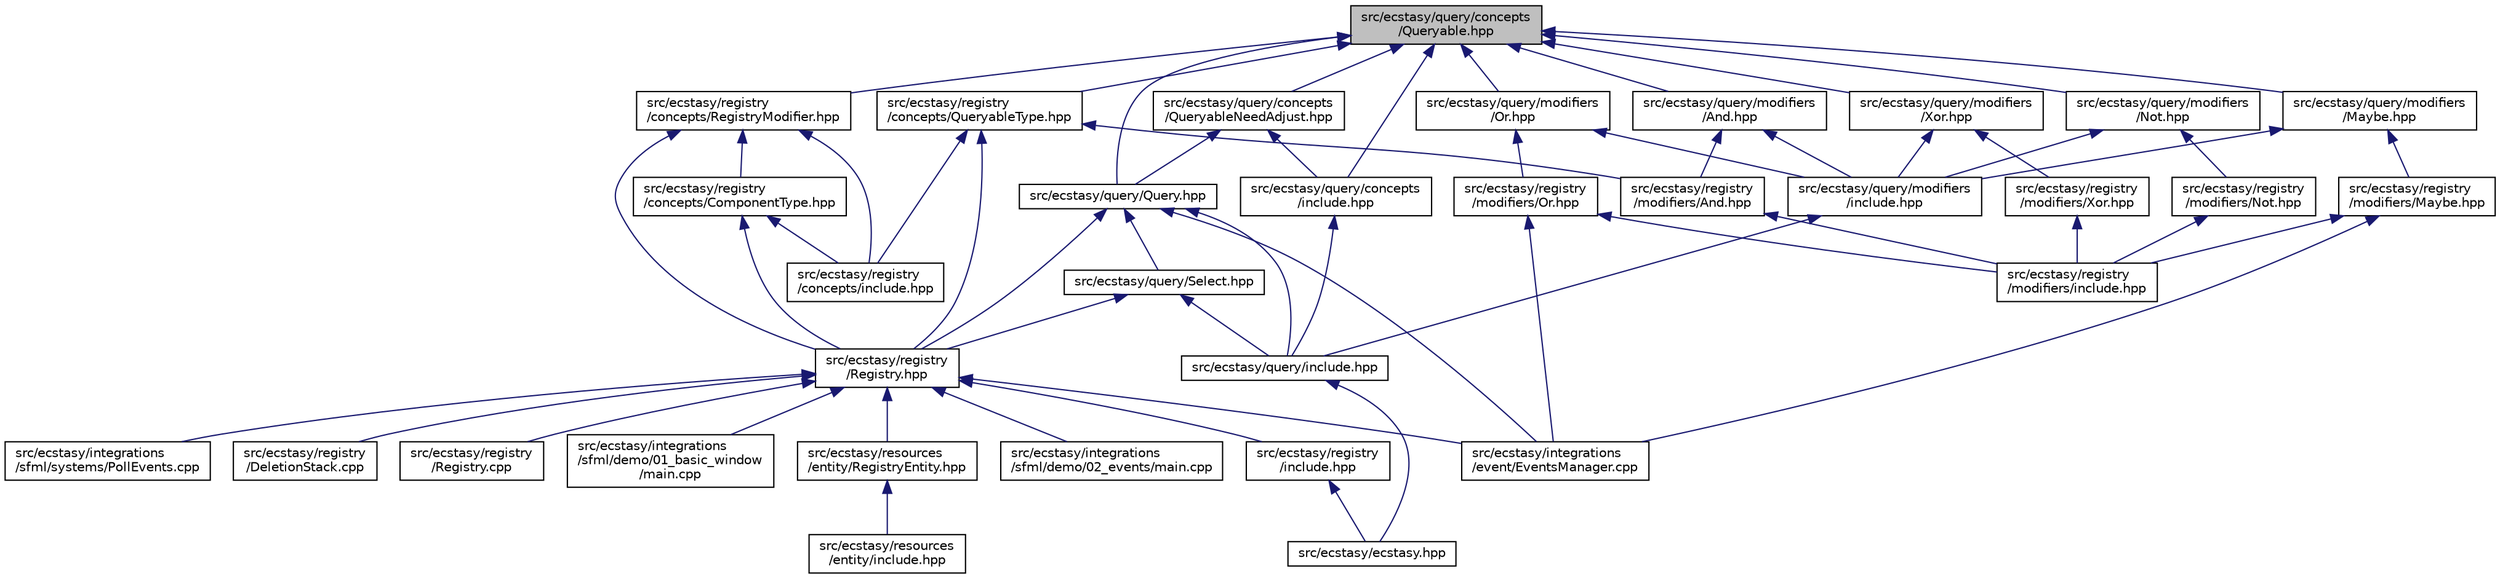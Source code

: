 digraph "src/ecstasy/query/concepts/Queryable.hpp"
{
 // LATEX_PDF_SIZE
  edge [fontname="Helvetica",fontsize="10",labelfontname="Helvetica",labelfontsize="10"];
  node [fontname="Helvetica",fontsize="10",shape=record];
  Node1 [label="src/ecstasy/query/concepts\l/Queryable.hpp",height=0.2,width=0.4,color="black", fillcolor="grey75", style="filled", fontcolor="black",tooltip=" "];
  Node1 -> Node2 [dir="back",color="midnightblue",fontsize="10",style="solid",fontname="Helvetica"];
  Node2 [label="src/ecstasy/query/Query.hpp",height=0.2,width=0.4,color="black", fillcolor="white", style="filled",URL="$_query_8hpp.html",tooltip=" "];
  Node2 -> Node3 [dir="back",color="midnightblue",fontsize="10",style="solid",fontname="Helvetica"];
  Node3 [label="src/ecstasy/query/include.hpp",height=0.2,width=0.4,color="black", fillcolor="white", style="filled",URL="$query_2include_8hpp.html",tooltip=" "];
  Node3 -> Node4 [dir="back",color="midnightblue",fontsize="10",style="solid",fontname="Helvetica"];
  Node4 [label="src/ecstasy/ecstasy.hpp",height=0.2,width=0.4,color="black", fillcolor="white", style="filled",URL="$ecstasy_8hpp.html",tooltip=" "];
  Node2 -> Node5 [dir="back",color="midnightblue",fontsize="10",style="solid",fontname="Helvetica"];
  Node5 [label="src/ecstasy/query/Select.hpp",height=0.2,width=0.4,color="black", fillcolor="white", style="filled",URL="$_select_8hpp.html",tooltip=" "];
  Node5 -> Node3 [dir="back",color="midnightblue",fontsize="10",style="solid",fontname="Helvetica"];
  Node5 -> Node6 [dir="back",color="midnightblue",fontsize="10",style="solid",fontname="Helvetica"];
  Node6 [label="src/ecstasy/registry\l/Registry.hpp",height=0.2,width=0.4,color="black", fillcolor="white", style="filled",URL="$_registry_8hpp.html",tooltip=" "];
  Node6 -> Node7 [dir="back",color="midnightblue",fontsize="10",style="solid",fontname="Helvetica"];
  Node7 [label="src/ecstasy/registry\l/include.hpp",height=0.2,width=0.4,color="black", fillcolor="white", style="filled",URL="$registry_2include_8hpp.html",tooltip=" "];
  Node7 -> Node4 [dir="back",color="midnightblue",fontsize="10",style="solid",fontname="Helvetica"];
  Node6 -> Node8 [dir="back",color="midnightblue",fontsize="10",style="solid",fontname="Helvetica"];
  Node8 [label="src/ecstasy/integrations\l/event/EventsManager.cpp",height=0.2,width=0.4,color="black", fillcolor="white", style="filled",URL="$_events_manager_8cpp.html",tooltip=" "];
  Node6 -> Node9 [dir="back",color="midnightblue",fontsize="10",style="solid",fontname="Helvetica"];
  Node9 [label="src/ecstasy/integrations\l/sfml/demo/01_basic_window\l/main.cpp",height=0.2,width=0.4,color="black", fillcolor="white", style="filled",URL="$01__basic__window_2main_8cpp.html",tooltip=" "];
  Node6 -> Node10 [dir="back",color="midnightblue",fontsize="10",style="solid",fontname="Helvetica"];
  Node10 [label="src/ecstasy/integrations\l/sfml/demo/02_events/main.cpp",height=0.2,width=0.4,color="black", fillcolor="white", style="filled",URL="$02__events_2main_8cpp.html",tooltip=" "];
  Node6 -> Node11 [dir="back",color="midnightblue",fontsize="10",style="solid",fontname="Helvetica"];
  Node11 [label="src/ecstasy/integrations\l/sfml/systems/PollEvents.cpp",height=0.2,width=0.4,color="black", fillcolor="white", style="filled",URL="$_poll_events_8cpp.html",tooltip=" "];
  Node6 -> Node12 [dir="back",color="midnightblue",fontsize="10",style="solid",fontname="Helvetica"];
  Node12 [label="src/ecstasy/registry\l/DeletionStack.cpp",height=0.2,width=0.4,color="black", fillcolor="white", style="filled",URL="$_deletion_stack_8cpp.html",tooltip=" "];
  Node6 -> Node13 [dir="back",color="midnightblue",fontsize="10",style="solid",fontname="Helvetica"];
  Node13 [label="src/ecstasy/registry\l/Registry.cpp",height=0.2,width=0.4,color="black", fillcolor="white", style="filled",URL="$_registry_8cpp.html",tooltip=" "];
  Node6 -> Node14 [dir="back",color="midnightblue",fontsize="10",style="solid",fontname="Helvetica"];
  Node14 [label="src/ecstasy/resources\l/entity/RegistryEntity.hpp",height=0.2,width=0.4,color="black", fillcolor="white", style="filled",URL="$_registry_entity_8hpp.html",tooltip=" "];
  Node14 -> Node15 [dir="back",color="midnightblue",fontsize="10",style="solid",fontname="Helvetica"];
  Node15 [label="src/ecstasy/resources\l/entity/include.hpp",height=0.2,width=0.4,color="black", fillcolor="white", style="filled",URL="$resources_2entity_2include_8hpp.html",tooltip=" "];
  Node2 -> Node6 [dir="back",color="midnightblue",fontsize="10",style="solid",fontname="Helvetica"];
  Node2 -> Node8 [dir="back",color="midnightblue",fontsize="10",style="solid",fontname="Helvetica"];
  Node1 -> Node16 [dir="back",color="midnightblue",fontsize="10",style="solid",fontname="Helvetica"];
  Node16 [label="src/ecstasy/query/concepts\l/QueryableNeedAdjust.hpp",height=0.2,width=0.4,color="black", fillcolor="white", style="filled",URL="$_queryable_need_adjust_8hpp.html",tooltip=" "];
  Node16 -> Node2 [dir="back",color="midnightblue",fontsize="10",style="solid",fontname="Helvetica"];
  Node16 -> Node17 [dir="back",color="midnightblue",fontsize="10",style="solid",fontname="Helvetica"];
  Node17 [label="src/ecstasy/query/concepts\l/include.hpp",height=0.2,width=0.4,color="black", fillcolor="white", style="filled",URL="$query_2concepts_2include_8hpp.html",tooltip=" "];
  Node17 -> Node3 [dir="back",color="midnightblue",fontsize="10",style="solid",fontname="Helvetica"];
  Node1 -> Node17 [dir="back",color="midnightblue",fontsize="10",style="solid",fontname="Helvetica"];
  Node1 -> Node18 [dir="back",color="midnightblue",fontsize="10",style="solid",fontname="Helvetica"];
  Node18 [label="src/ecstasy/query/modifiers\l/And.hpp",height=0.2,width=0.4,color="black", fillcolor="white", style="filled",URL="$query_2modifiers_2_and_8hpp.html",tooltip=" "];
  Node18 -> Node19 [dir="back",color="midnightblue",fontsize="10",style="solid",fontname="Helvetica"];
  Node19 [label="src/ecstasy/query/modifiers\l/include.hpp",height=0.2,width=0.4,color="black", fillcolor="white", style="filled",URL="$query_2modifiers_2include_8hpp.html",tooltip=" "];
  Node19 -> Node3 [dir="back",color="midnightblue",fontsize="10",style="solid",fontname="Helvetica"];
  Node18 -> Node20 [dir="back",color="midnightblue",fontsize="10",style="solid",fontname="Helvetica"];
  Node20 [label="src/ecstasy/registry\l/modifiers/And.hpp",height=0.2,width=0.4,color="black", fillcolor="white", style="filled",URL="$registry_2modifiers_2_and_8hpp.html",tooltip=" "];
  Node20 -> Node21 [dir="back",color="midnightblue",fontsize="10",style="solid",fontname="Helvetica"];
  Node21 [label="src/ecstasy/registry\l/modifiers/include.hpp",height=0.2,width=0.4,color="black", fillcolor="white", style="filled",URL="$registry_2modifiers_2include_8hpp.html",tooltip=" "];
  Node1 -> Node22 [dir="back",color="midnightblue",fontsize="10",style="solid",fontname="Helvetica"];
  Node22 [label="src/ecstasy/query/modifiers\l/Maybe.hpp",height=0.2,width=0.4,color="black", fillcolor="white", style="filled",URL="$query_2modifiers_2_maybe_8hpp.html",tooltip=" "];
  Node22 -> Node19 [dir="back",color="midnightblue",fontsize="10",style="solid",fontname="Helvetica"];
  Node22 -> Node23 [dir="back",color="midnightblue",fontsize="10",style="solid",fontname="Helvetica"];
  Node23 [label="src/ecstasy/registry\l/modifiers/Maybe.hpp",height=0.2,width=0.4,color="black", fillcolor="white", style="filled",URL="$registry_2modifiers_2_maybe_8hpp.html",tooltip=" "];
  Node23 -> Node8 [dir="back",color="midnightblue",fontsize="10",style="solid",fontname="Helvetica"];
  Node23 -> Node21 [dir="back",color="midnightblue",fontsize="10",style="solid",fontname="Helvetica"];
  Node1 -> Node24 [dir="back",color="midnightblue",fontsize="10",style="solid",fontname="Helvetica"];
  Node24 [label="src/ecstasy/query/modifiers\l/Not.hpp",height=0.2,width=0.4,color="black", fillcolor="white", style="filled",URL="$query_2modifiers_2_not_8hpp.html",tooltip=" "];
  Node24 -> Node19 [dir="back",color="midnightblue",fontsize="10",style="solid",fontname="Helvetica"];
  Node24 -> Node25 [dir="back",color="midnightblue",fontsize="10",style="solid",fontname="Helvetica"];
  Node25 [label="src/ecstasy/registry\l/modifiers/Not.hpp",height=0.2,width=0.4,color="black", fillcolor="white", style="filled",URL="$registry_2modifiers_2_not_8hpp.html",tooltip=" "];
  Node25 -> Node21 [dir="back",color="midnightblue",fontsize="10",style="solid",fontname="Helvetica"];
  Node1 -> Node26 [dir="back",color="midnightblue",fontsize="10",style="solid",fontname="Helvetica"];
  Node26 [label="src/ecstasy/query/modifiers\l/Or.hpp",height=0.2,width=0.4,color="black", fillcolor="white", style="filled",URL="$query_2modifiers_2_or_8hpp.html",tooltip=" "];
  Node26 -> Node19 [dir="back",color="midnightblue",fontsize="10",style="solid",fontname="Helvetica"];
  Node26 -> Node27 [dir="back",color="midnightblue",fontsize="10",style="solid",fontname="Helvetica"];
  Node27 [label="src/ecstasy/registry\l/modifiers/Or.hpp",height=0.2,width=0.4,color="black", fillcolor="white", style="filled",URL="$registry_2modifiers_2_or_8hpp.html",tooltip=" "];
  Node27 -> Node8 [dir="back",color="midnightblue",fontsize="10",style="solid",fontname="Helvetica"];
  Node27 -> Node21 [dir="back",color="midnightblue",fontsize="10",style="solid",fontname="Helvetica"];
  Node1 -> Node28 [dir="back",color="midnightblue",fontsize="10",style="solid",fontname="Helvetica"];
  Node28 [label="src/ecstasy/query/modifiers\l/Xor.hpp",height=0.2,width=0.4,color="black", fillcolor="white", style="filled",URL="$query_2modifiers_2_xor_8hpp.html",tooltip=" "];
  Node28 -> Node19 [dir="back",color="midnightblue",fontsize="10",style="solid",fontname="Helvetica"];
  Node28 -> Node29 [dir="back",color="midnightblue",fontsize="10",style="solid",fontname="Helvetica"];
  Node29 [label="src/ecstasy/registry\l/modifiers/Xor.hpp",height=0.2,width=0.4,color="black", fillcolor="white", style="filled",URL="$registry_2modifiers_2_xor_8hpp.html",tooltip=" "];
  Node29 -> Node21 [dir="back",color="midnightblue",fontsize="10",style="solid",fontname="Helvetica"];
  Node1 -> Node30 [dir="back",color="midnightblue",fontsize="10",style="solid",fontname="Helvetica"];
  Node30 [label="src/ecstasy/registry\l/concepts/RegistryModifier.hpp",height=0.2,width=0.4,color="black", fillcolor="white", style="filled",URL="$_registry_modifier_8hpp.html",tooltip=" "];
  Node30 -> Node31 [dir="back",color="midnightblue",fontsize="10",style="solid",fontname="Helvetica"];
  Node31 [label="src/ecstasy/registry\l/concepts/ComponentType.hpp",height=0.2,width=0.4,color="black", fillcolor="white", style="filled",URL="$_component_type_8hpp.html",tooltip=" "];
  Node31 -> Node6 [dir="back",color="midnightblue",fontsize="10",style="solid",fontname="Helvetica"];
  Node31 -> Node32 [dir="back",color="midnightblue",fontsize="10",style="solid",fontname="Helvetica"];
  Node32 [label="src/ecstasy/registry\l/concepts/include.hpp",height=0.2,width=0.4,color="black", fillcolor="white", style="filled",URL="$registry_2concepts_2include_8hpp.html",tooltip=" "];
  Node30 -> Node6 [dir="back",color="midnightblue",fontsize="10",style="solid",fontname="Helvetica"];
  Node30 -> Node32 [dir="back",color="midnightblue",fontsize="10",style="solid",fontname="Helvetica"];
  Node1 -> Node33 [dir="back",color="midnightblue",fontsize="10",style="solid",fontname="Helvetica"];
  Node33 [label="src/ecstasy/registry\l/concepts/QueryableType.hpp",height=0.2,width=0.4,color="black", fillcolor="white", style="filled",URL="$_queryable_type_8hpp.html",tooltip=" "];
  Node33 -> Node6 [dir="back",color="midnightblue",fontsize="10",style="solid",fontname="Helvetica"];
  Node33 -> Node32 [dir="back",color="midnightblue",fontsize="10",style="solid",fontname="Helvetica"];
  Node33 -> Node20 [dir="back",color="midnightblue",fontsize="10",style="solid",fontname="Helvetica"];
}

